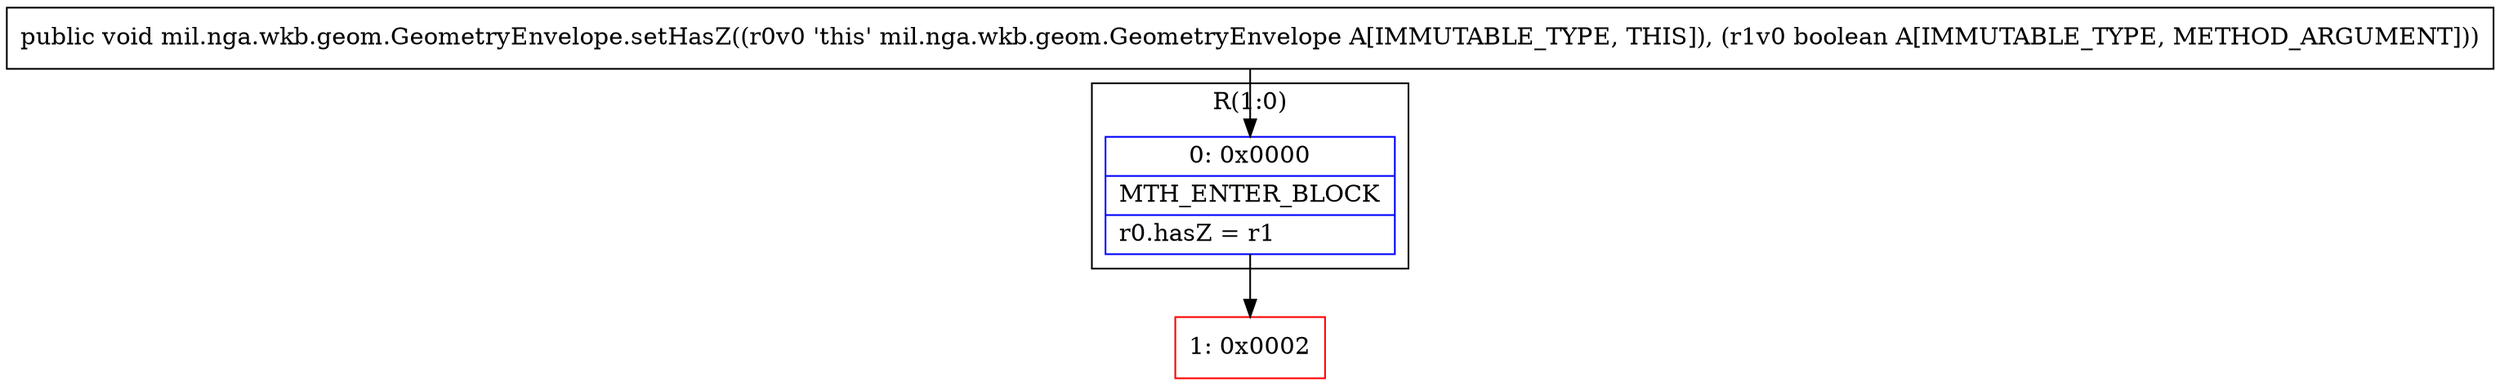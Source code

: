 digraph "CFG formil.nga.wkb.geom.GeometryEnvelope.setHasZ(Z)V" {
subgraph cluster_Region_429446834 {
label = "R(1:0)";
node [shape=record,color=blue];
Node_0 [shape=record,label="{0\:\ 0x0000|MTH_ENTER_BLOCK\l|r0.hasZ = r1\l}"];
}
Node_1 [shape=record,color=red,label="{1\:\ 0x0002}"];
MethodNode[shape=record,label="{public void mil.nga.wkb.geom.GeometryEnvelope.setHasZ((r0v0 'this' mil.nga.wkb.geom.GeometryEnvelope A[IMMUTABLE_TYPE, THIS]), (r1v0 boolean A[IMMUTABLE_TYPE, METHOD_ARGUMENT])) }"];
MethodNode -> Node_0;
Node_0 -> Node_1;
}

